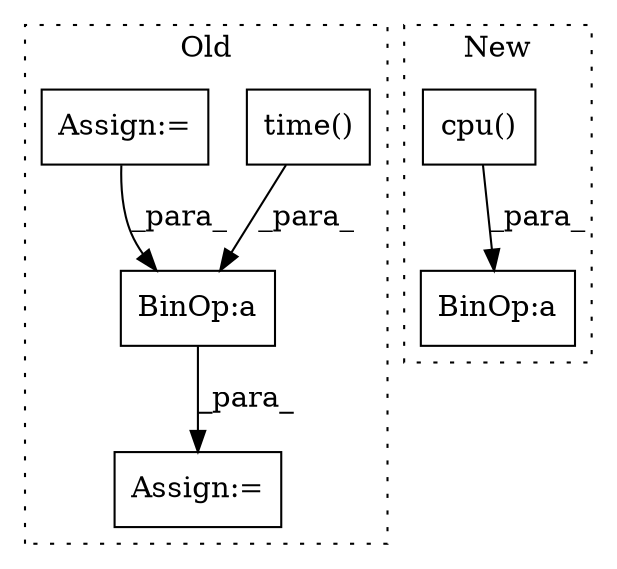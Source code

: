 digraph G {
subgraph cluster0 {
1 [label="time()" a="75" s="1636" l="11" shape="box"];
4 [label="BinOp:a" a="82" s="1647" l="3" shape="box"];
5 [label="Assign:=" a="68" s="1633" l="3" shape="box"];
6 [label="Assign:=" a="68" s="1495" l="3" shape="box"];
label = "Old";
style="dotted";
}
subgraph cluster1 {
2 [label="cpu()" a="75" s="1098" l="151" shape="box"];
3 [label="BinOp:a" a="82" s="4442" l="3" shape="box"];
label = "New";
style="dotted";
}
1 -> 4 [label="_para_"];
2 -> 3 [label="_para_"];
4 -> 5 [label="_para_"];
6 -> 4 [label="_para_"];
}